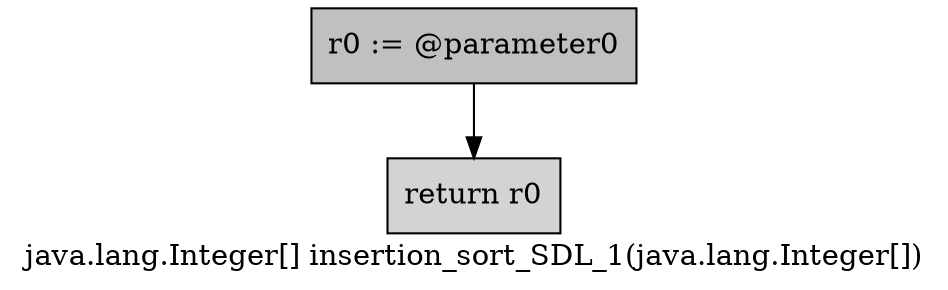 digraph "java.lang.Integer[] insertion_sort_SDL_1(java.lang.Integer[])" {
    label="java.lang.Integer[] insertion_sort_SDL_1(java.lang.Integer[])";
    node [shape=box];
    "0" [style=filled,fillcolor=gray,label="r0 := @parameter0",];
    "1" [style=filled,fillcolor=lightgray,label="return r0",];
    "0"->"1";
}
